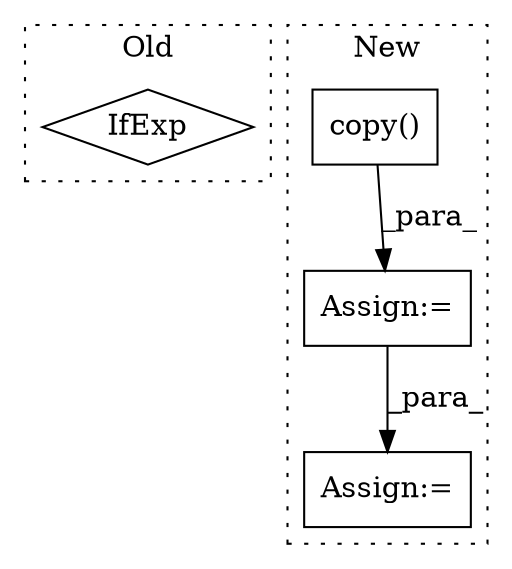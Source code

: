 digraph G {
subgraph cluster0 {
1 [label="IfExp" a="51" s="7237,7316" l="4,6" shape="diamond"];
label = "Old";
style="dotted";
}
subgraph cluster1 {
2 [label="copy()" a="75" s="7103" l="31" shape="box"];
3 [label="Assign:=" a="68" s="7100" l="3" shape="box"];
4 [label="Assign:=" a="68" s="7157" l="3" shape="box"];
label = "New";
style="dotted";
}
2 -> 3 [label="_para_"];
3 -> 4 [label="_para_"];
}